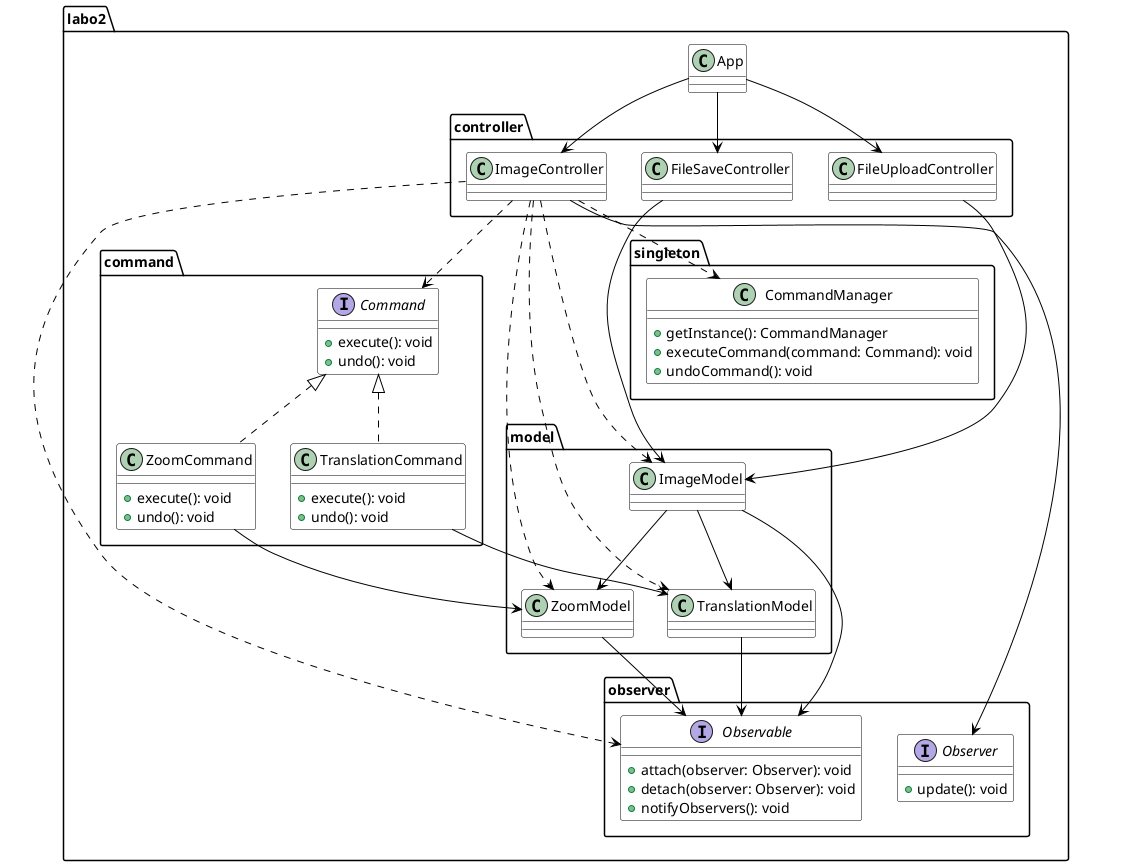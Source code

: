 @startuml DCL
skinparam class {
    BackgroundColor white
    BorderColor black
    ArrowColor black
}

package "labo2" {
    class App
}

package "labo2.command" {
    interface Command {
        +execute(): void
        +undo(): void
    }
    class TranslationCommand {
        +execute(): void
        +undo(): void
    }
    class ZoomCommand {
        +execute(): void
        +undo(): void
    }

    Command <|.. TranslationCommand
    Command <|.. ZoomCommand
}

package "labo2.controller" {
    class ImageController
    class FileUploadController
    class FileSaveController
}

package "labo2.model" {
    class ImageModel
    class TranslationModel
    class ZoomModel
}

package "labo2.observer" {
    interface Observable {
        +attach(observer: Observer): void
        +detach(observer: Observer): void
        +notifyObservers(): void
    }
    interface Observer {
        +update(): void
    }
}

package "labo2.singleton" {
    class CommandManager {
        +getInstance(): CommandManager
        +executeCommand(command: Command): void
        +undoCommand(): void
    }
}

App --> ImageController
App --> FileUploadController
App --> FileSaveController

ImageController ..> Command
ImageController ..> CommandManager
ImageController ..> TranslationModel
ImageController ..> ZoomModel
ImageController ..> ImageModel
ImageController ..> Observable
ImageController --> Observer

FileUploadController --> ImageModel
FileSaveController --> ImageModel

ImageModel --> Observable
ImageModel --> TranslationModel
ImageModel --> ZoomModel

TranslationModel --> Observable
ZoomModel --> Observable

TranslationCommand --> TranslationModel
ZoomCommand --> ZoomModel
@enduml